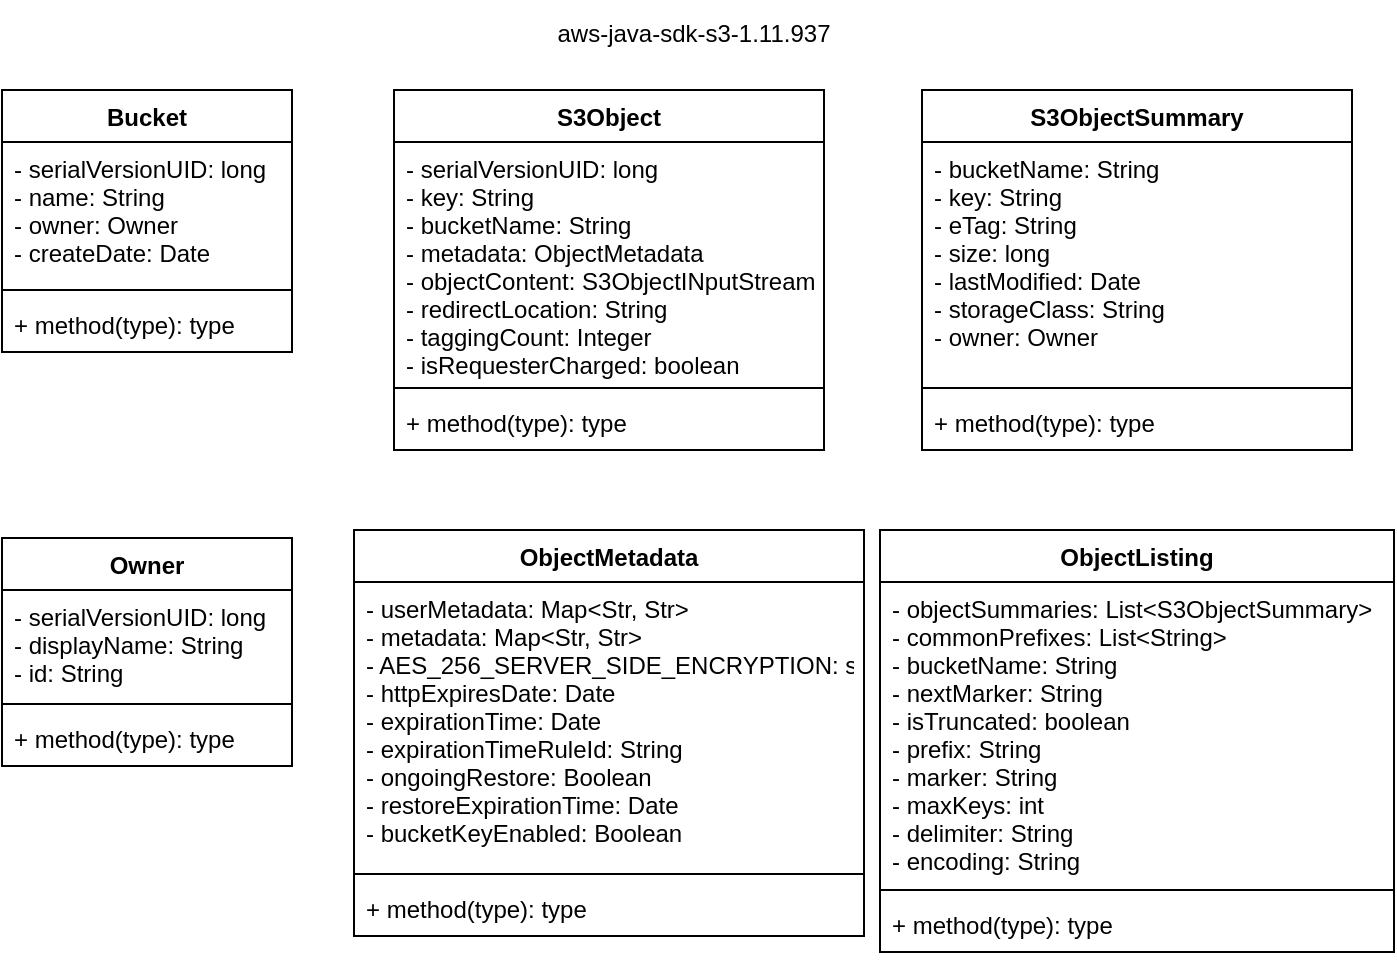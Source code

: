 <mxfile version="14.3.0" type="github">
  <diagram id="Mv6kmJkb6wF9CQ0TLChR" name="Page-1">
    <mxGraphModel dx="1452" dy="507" grid="0" gridSize="10" guides="1" tooltips="1" connect="1" arrows="1" fold="1" page="0" pageScale="1" pageWidth="827" pageHeight="1169" math="0" shadow="0">
      <root>
        <mxCell id="0" />
        <mxCell id="1" parent="0" />
        <mxCell id="nP_UXycicT72o9blLBmM-8" value="Bucket" style="swimlane;fontStyle=1;align=center;verticalAlign=top;childLayout=stackLayout;horizontal=1;startSize=26;horizontalStack=0;resizeParent=1;resizeParentMax=0;resizeLast=0;collapsible=1;marginBottom=0;" vertex="1" parent="1">
          <mxGeometry x="-31" y="129" width="145" height="131" as="geometry" />
        </mxCell>
        <mxCell id="nP_UXycicT72o9blLBmM-9" value="- serialVersionUID: long&#xa;- name: String&#xa;- owner: Owner&#xa;- createDate: Date" style="text;strokeColor=none;fillColor=none;align=left;verticalAlign=top;spacingLeft=4;spacingRight=4;overflow=hidden;rotatable=0;points=[[0,0.5],[1,0.5]];portConstraint=eastwest;" vertex="1" parent="nP_UXycicT72o9blLBmM-8">
          <mxGeometry y="26" width="145" height="70" as="geometry" />
        </mxCell>
        <mxCell id="nP_UXycicT72o9blLBmM-10" value="" style="line;strokeWidth=1;fillColor=none;align=left;verticalAlign=middle;spacingTop=-1;spacingLeft=3;spacingRight=3;rotatable=0;labelPosition=right;points=[];portConstraint=eastwest;" vertex="1" parent="nP_UXycicT72o9blLBmM-8">
          <mxGeometry y="96" width="145" height="8" as="geometry" />
        </mxCell>
        <mxCell id="nP_UXycicT72o9blLBmM-11" value="+ method(type): type" style="text;strokeColor=none;fillColor=none;align=left;verticalAlign=top;spacingLeft=4;spacingRight=4;overflow=hidden;rotatable=0;points=[[0,0.5],[1,0.5]];portConstraint=eastwest;" vertex="1" parent="nP_UXycicT72o9blLBmM-8">
          <mxGeometry y="104" width="145" height="27" as="geometry" />
        </mxCell>
        <mxCell id="nP_UXycicT72o9blLBmM-12" value="S3Object" style="swimlane;fontStyle=1;align=center;verticalAlign=top;childLayout=stackLayout;horizontal=1;startSize=26;horizontalStack=0;resizeParent=1;resizeParentMax=0;resizeLast=0;collapsible=1;marginBottom=0;" vertex="1" parent="1">
          <mxGeometry x="165" y="129" width="215" height="180" as="geometry" />
        </mxCell>
        <mxCell id="nP_UXycicT72o9blLBmM-13" value="- serialVersionUID: long&#xa;- key: String&#xa;- bucketName: String&#xa;- metadata: ObjectMetadata&#xa;- objectContent: S3ObjectINputStream&#xa;- redirectLocation: String&#xa;- taggingCount: Integer&#xa;- isRequesterCharged: boolean&#xa;" style="text;strokeColor=none;fillColor=none;align=left;verticalAlign=top;spacingLeft=4;spacingRight=4;overflow=hidden;rotatable=0;points=[[0,0.5],[1,0.5]];portConstraint=eastwest;" vertex="1" parent="nP_UXycicT72o9blLBmM-12">
          <mxGeometry y="26" width="215" height="119" as="geometry" />
        </mxCell>
        <mxCell id="nP_UXycicT72o9blLBmM-14" value="" style="line;strokeWidth=1;fillColor=none;align=left;verticalAlign=middle;spacingTop=-1;spacingLeft=3;spacingRight=3;rotatable=0;labelPosition=right;points=[];portConstraint=eastwest;" vertex="1" parent="nP_UXycicT72o9blLBmM-12">
          <mxGeometry y="145" width="215" height="8" as="geometry" />
        </mxCell>
        <mxCell id="nP_UXycicT72o9blLBmM-15" value="+ method(type): type" style="text;strokeColor=none;fillColor=none;align=left;verticalAlign=top;spacingLeft=4;spacingRight=4;overflow=hidden;rotatable=0;points=[[0,0.5],[1,0.5]];portConstraint=eastwest;" vertex="1" parent="nP_UXycicT72o9blLBmM-12">
          <mxGeometry y="153" width="215" height="27" as="geometry" />
        </mxCell>
        <mxCell id="nP_UXycicT72o9blLBmM-16" value="S3ObjectSummary" style="swimlane;fontStyle=1;align=center;verticalAlign=top;childLayout=stackLayout;horizontal=1;startSize=26;horizontalStack=0;resizeParent=1;resizeParentMax=0;resizeLast=0;collapsible=1;marginBottom=0;" vertex="1" parent="1">
          <mxGeometry x="429" y="129" width="215" height="180" as="geometry" />
        </mxCell>
        <mxCell id="nP_UXycicT72o9blLBmM-17" value="- bucketName: String&#xa;- key: String&#xa;- eTag: String&#xa;- size: long&#xa;- lastModified: Date&#xa;- storageClass: String&#xa;- owner: Owner&#xa;" style="text;strokeColor=none;fillColor=none;align=left;verticalAlign=top;spacingLeft=4;spacingRight=4;overflow=hidden;rotatable=0;points=[[0,0.5],[1,0.5]];portConstraint=eastwest;" vertex="1" parent="nP_UXycicT72o9blLBmM-16">
          <mxGeometry y="26" width="215" height="119" as="geometry" />
        </mxCell>
        <mxCell id="nP_UXycicT72o9blLBmM-18" value="" style="line;strokeWidth=1;fillColor=none;align=left;verticalAlign=middle;spacingTop=-1;spacingLeft=3;spacingRight=3;rotatable=0;labelPosition=right;points=[];portConstraint=eastwest;" vertex="1" parent="nP_UXycicT72o9blLBmM-16">
          <mxGeometry y="145" width="215" height="8" as="geometry" />
        </mxCell>
        <mxCell id="nP_UXycicT72o9blLBmM-19" value="+ method(type): type" style="text;strokeColor=none;fillColor=none;align=left;verticalAlign=top;spacingLeft=4;spacingRight=4;overflow=hidden;rotatable=0;points=[[0,0.5],[1,0.5]];portConstraint=eastwest;" vertex="1" parent="nP_UXycicT72o9blLBmM-16">
          <mxGeometry y="153" width="215" height="27" as="geometry" />
        </mxCell>
        <mxCell id="nP_UXycicT72o9blLBmM-20" value="Owner" style="swimlane;fontStyle=1;align=center;verticalAlign=top;childLayout=stackLayout;horizontal=1;startSize=26;horizontalStack=0;resizeParent=1;resizeParentMax=0;resizeLast=0;collapsible=1;marginBottom=0;" vertex="1" parent="1">
          <mxGeometry x="-31" y="353" width="145" height="114" as="geometry" />
        </mxCell>
        <mxCell id="nP_UXycicT72o9blLBmM-21" value="- serialVersionUID: long&#xa;- displayName: String&#xa;- id: String" style="text;strokeColor=none;fillColor=none;align=left;verticalAlign=top;spacingLeft=4;spacingRight=4;overflow=hidden;rotatable=0;points=[[0,0.5],[1,0.5]];portConstraint=eastwest;" vertex="1" parent="nP_UXycicT72o9blLBmM-20">
          <mxGeometry y="26" width="145" height="53" as="geometry" />
        </mxCell>
        <mxCell id="nP_UXycicT72o9blLBmM-22" value="" style="line;strokeWidth=1;fillColor=none;align=left;verticalAlign=middle;spacingTop=-1;spacingLeft=3;spacingRight=3;rotatable=0;labelPosition=right;points=[];portConstraint=eastwest;" vertex="1" parent="nP_UXycicT72o9blLBmM-20">
          <mxGeometry y="79" width="145" height="8" as="geometry" />
        </mxCell>
        <mxCell id="nP_UXycicT72o9blLBmM-23" value="+ method(type): type" style="text;strokeColor=none;fillColor=none;align=left;verticalAlign=top;spacingLeft=4;spacingRight=4;overflow=hidden;rotatable=0;points=[[0,0.5],[1,0.5]];portConstraint=eastwest;" vertex="1" parent="nP_UXycicT72o9blLBmM-20">
          <mxGeometry y="87" width="145" height="27" as="geometry" />
        </mxCell>
        <mxCell id="nP_UXycicT72o9blLBmM-24" value="ObjectMetadata" style="swimlane;fontStyle=1;align=center;verticalAlign=top;childLayout=stackLayout;horizontal=1;startSize=26;horizontalStack=0;resizeParent=1;resizeParentMax=0;resizeLast=0;collapsible=1;marginBottom=0;" vertex="1" parent="1">
          <mxGeometry x="145" y="349" width="255" height="203" as="geometry" />
        </mxCell>
        <mxCell id="nP_UXycicT72o9blLBmM-25" value="- userMetadata: Map&lt;Str, Str&gt;&#xa;- metadata: Map&lt;Str, Str&gt;&#xa;- AES_256_SERVER_SIDE_ENCRYPTION: static final String&#xa;- httpExpiresDate: Date&#xa;- expirationTime: Date&#xa;- expirationTimeRuleId: String&#xa;- ongoingRestore: Boolean&#xa;- restoreExpirationTime: Date&#xa;- bucketKeyEnabled: Boolean&#xa;" style="text;strokeColor=none;fillColor=none;align=left;verticalAlign=top;spacingLeft=4;spacingRight=4;overflow=hidden;rotatable=0;points=[[0,0.5],[1,0.5]];portConstraint=eastwest;" vertex="1" parent="nP_UXycicT72o9blLBmM-24">
          <mxGeometry y="26" width="255" height="142" as="geometry" />
        </mxCell>
        <mxCell id="nP_UXycicT72o9blLBmM-26" value="" style="line;strokeWidth=1;fillColor=none;align=left;verticalAlign=middle;spacingTop=-1;spacingLeft=3;spacingRight=3;rotatable=0;labelPosition=right;points=[];portConstraint=eastwest;" vertex="1" parent="nP_UXycicT72o9blLBmM-24">
          <mxGeometry y="168" width="255" height="8" as="geometry" />
        </mxCell>
        <mxCell id="nP_UXycicT72o9blLBmM-27" value="+ method(type): type" style="text;strokeColor=none;fillColor=none;align=left;verticalAlign=top;spacingLeft=4;spacingRight=4;overflow=hidden;rotatable=0;points=[[0,0.5],[1,0.5]];portConstraint=eastwest;" vertex="1" parent="nP_UXycicT72o9blLBmM-24">
          <mxGeometry y="176" width="255" height="27" as="geometry" />
        </mxCell>
        <mxCell id="nP_UXycicT72o9blLBmM-28" value="ObjectListing" style="swimlane;fontStyle=1;align=center;verticalAlign=top;childLayout=stackLayout;horizontal=1;startSize=26;horizontalStack=0;resizeParent=1;resizeParentMax=0;resizeLast=0;collapsible=1;marginBottom=0;" vertex="1" parent="1">
          <mxGeometry x="408" y="349" width="257" height="211" as="geometry" />
        </mxCell>
        <mxCell id="nP_UXycicT72o9blLBmM-29" value="- objectSummaries: List&lt;S3ObjectSummary&gt;&#xa;- commonPrefixes: List&lt;String&gt;&#xa;- bucketName: String&#xa;- nextMarker: String&#xa;- isTruncated: boolean&#xa;- prefix: String&#xa;- marker: String&#xa;- maxKeys: int&#xa;- delimiter: String&#xa;- encoding: String&#xa;" style="text;strokeColor=none;fillColor=none;align=left;verticalAlign=top;spacingLeft=4;spacingRight=4;overflow=hidden;rotatable=0;points=[[0,0.5],[1,0.5]];portConstraint=eastwest;" vertex="1" parent="nP_UXycicT72o9blLBmM-28">
          <mxGeometry y="26" width="257" height="150" as="geometry" />
        </mxCell>
        <mxCell id="nP_UXycicT72o9blLBmM-30" value="" style="line;strokeWidth=1;fillColor=none;align=left;verticalAlign=middle;spacingTop=-1;spacingLeft=3;spacingRight=3;rotatable=0;labelPosition=right;points=[];portConstraint=eastwest;" vertex="1" parent="nP_UXycicT72o9blLBmM-28">
          <mxGeometry y="176" width="257" height="8" as="geometry" />
        </mxCell>
        <mxCell id="nP_UXycicT72o9blLBmM-31" value="+ method(type): type" style="text;strokeColor=none;fillColor=none;align=left;verticalAlign=top;spacingLeft=4;spacingRight=4;overflow=hidden;rotatable=0;points=[[0,0.5],[1,0.5]];portConstraint=eastwest;" vertex="1" parent="nP_UXycicT72o9blLBmM-28">
          <mxGeometry y="184" width="257" height="27" as="geometry" />
        </mxCell>
        <mxCell id="nP_UXycicT72o9blLBmM-32" value="aws-java-sdk-s3-1.11.937" style="text;html=1;strokeColor=none;fillColor=none;align=center;verticalAlign=middle;whiteSpace=wrap;rounded=0;" vertex="1" parent="1">
          <mxGeometry x="167" y="84" width="296" height="34" as="geometry" />
        </mxCell>
      </root>
    </mxGraphModel>
  </diagram>
</mxfile>
